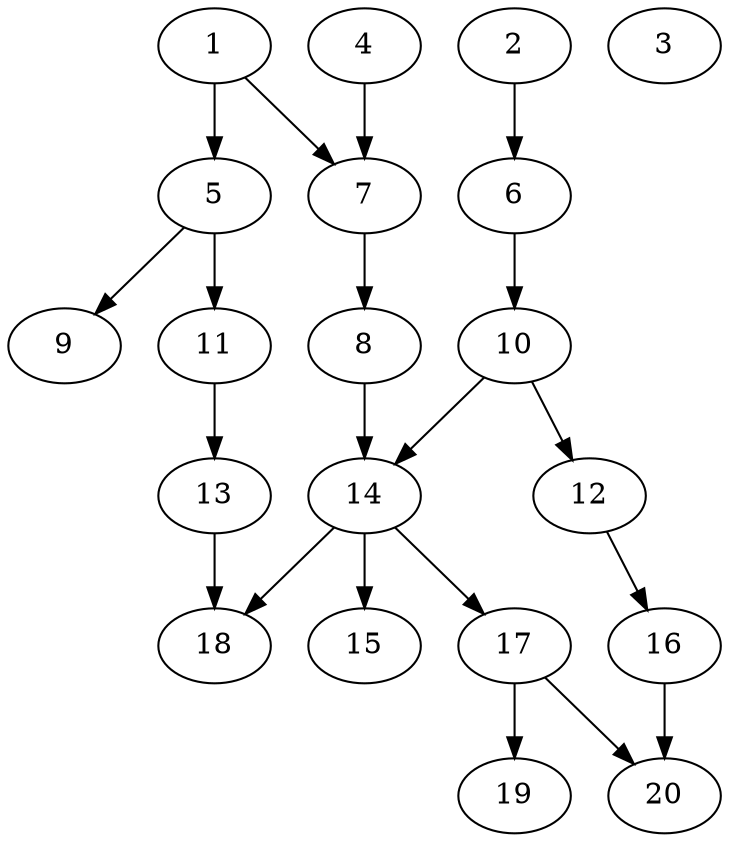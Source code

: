 // DAG automatically generated by daggen at Sat Jul 27 15:37:47 2019
// ./daggen --dot -n 20 --ccr 0.3 --fat 0.5 --regular 0.5 --density 0.4 --mindata 5242880 --maxdata 52428800 
digraph G {
  1 [size="93269333", alpha="0.19", expect_size="27980800"] 
  1 -> 5 [size ="27980800"]
  1 -> 7 [size ="27980800"]
  2 [size="163287040", alpha="0.15", expect_size="48986112"] 
  2 -> 6 [size ="48986112"]
  3 [size="41908907", alpha="0.04", expect_size="12572672"] 
  4 [size="106642773", alpha="0.14", expect_size="31992832"] 
  4 -> 7 [size ="31992832"]
  5 [size="38642347", alpha="0.08", expect_size="11592704"] 
  5 -> 9 [size ="11592704"]
  5 -> 11 [size ="11592704"]
  6 [size="132464640", alpha="0.09", expect_size="39739392"] 
  6 -> 10 [size ="39739392"]
  7 [size="120077653", alpha="0.04", expect_size="36023296"] 
  7 -> 8 [size ="36023296"]
  8 [size="105796267", alpha="0.12", expect_size="31738880"] 
  8 -> 14 [size ="31738880"]
  9 [size="101416960", alpha="0.02", expect_size="30425088"] 
  10 [size="39553707", alpha="0.12", expect_size="11866112"] 
  10 -> 12 [size ="11866112"]
  10 -> 14 [size ="11866112"]
  11 [size="60439893", alpha="0.17", expect_size="18131968"] 
  11 -> 13 [size ="18131968"]
  12 [size="52677973", alpha="0.09", expect_size="15803392"] 
  12 -> 16 [size ="15803392"]
  13 [size="167123627", alpha="0.07", expect_size="50137088"] 
  13 -> 18 [size ="50137088"]
  14 [size="39202133", alpha="0.04", expect_size="11760640"] 
  14 -> 15 [size ="11760640"]
  14 -> 17 [size ="11760640"]
  14 -> 18 [size ="11760640"]
  15 [size="148404907", alpha="0.07", expect_size="44521472"] 
  16 [size="55098027", alpha="0.17", expect_size="16529408"] 
  16 -> 20 [size ="16529408"]
  17 [size="128013653", alpha="0.02", expect_size="38404096"] 
  17 -> 19 [size ="38404096"]
  17 -> 20 [size ="38404096"]
  18 [size="161747627", alpha="0.01", expect_size="48524288"] 
  19 [size="98921813", alpha="0.13", expect_size="29676544"] 
  20 [size="112247467", alpha="0.12", expect_size="33674240"] 
}
